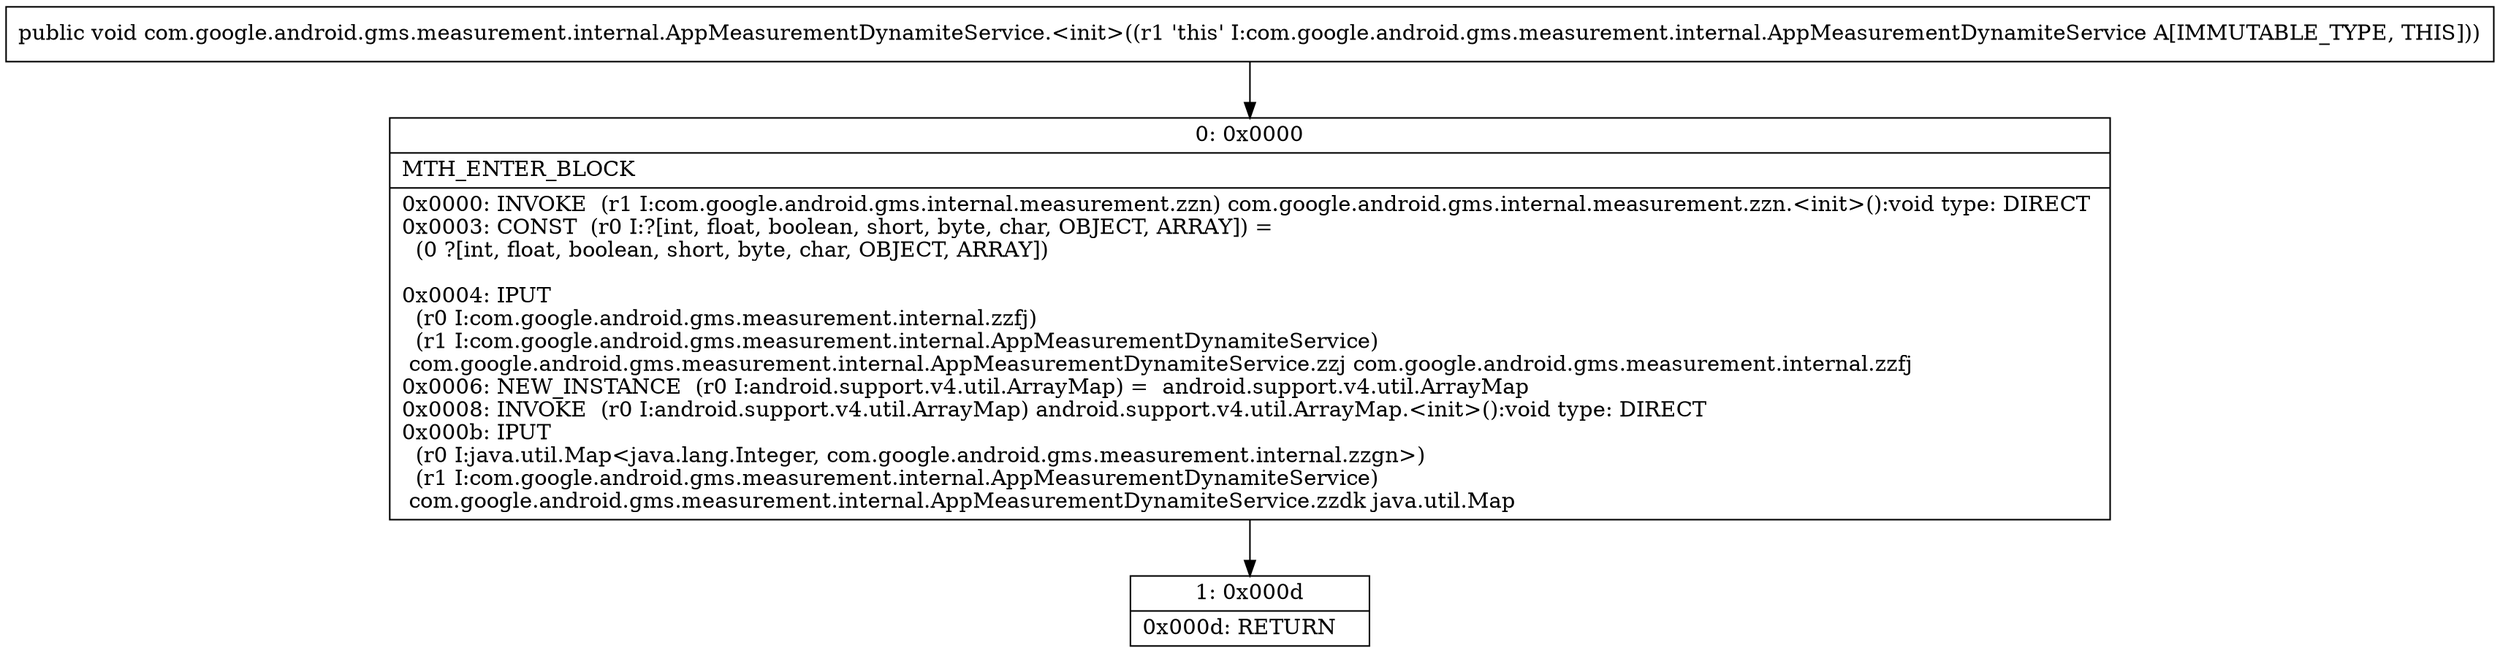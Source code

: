 digraph "CFG forcom.google.android.gms.measurement.internal.AppMeasurementDynamiteService.\<init\>()V" {
Node_0 [shape=record,label="{0\:\ 0x0000|MTH_ENTER_BLOCK\l|0x0000: INVOKE  (r1 I:com.google.android.gms.internal.measurement.zzn) com.google.android.gms.internal.measurement.zzn.\<init\>():void type: DIRECT \l0x0003: CONST  (r0 I:?[int, float, boolean, short, byte, char, OBJECT, ARRAY]) = \l  (0 ?[int, float, boolean, short, byte, char, OBJECT, ARRAY])\l \l0x0004: IPUT  \l  (r0 I:com.google.android.gms.measurement.internal.zzfj)\l  (r1 I:com.google.android.gms.measurement.internal.AppMeasurementDynamiteService)\l com.google.android.gms.measurement.internal.AppMeasurementDynamiteService.zzj com.google.android.gms.measurement.internal.zzfj \l0x0006: NEW_INSTANCE  (r0 I:android.support.v4.util.ArrayMap) =  android.support.v4.util.ArrayMap \l0x0008: INVOKE  (r0 I:android.support.v4.util.ArrayMap) android.support.v4.util.ArrayMap.\<init\>():void type: DIRECT \l0x000b: IPUT  \l  (r0 I:java.util.Map\<java.lang.Integer, com.google.android.gms.measurement.internal.zzgn\>)\l  (r1 I:com.google.android.gms.measurement.internal.AppMeasurementDynamiteService)\l com.google.android.gms.measurement.internal.AppMeasurementDynamiteService.zzdk java.util.Map \l}"];
Node_1 [shape=record,label="{1\:\ 0x000d|0x000d: RETURN   \l}"];
MethodNode[shape=record,label="{public void com.google.android.gms.measurement.internal.AppMeasurementDynamiteService.\<init\>((r1 'this' I:com.google.android.gms.measurement.internal.AppMeasurementDynamiteService A[IMMUTABLE_TYPE, THIS])) }"];
MethodNode -> Node_0;
Node_0 -> Node_1;
}

